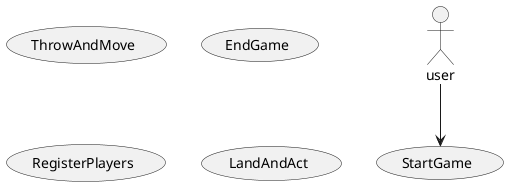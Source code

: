 @startuml

  actor user

  usecase "ThrowAndMove"
  usecase "StartGame"
  usecase "EndGame"
  usecase "RegisterPlayers"
  usecase "LandAndAct"


user --> StartGame

@enduml
